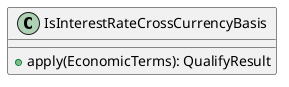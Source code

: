 @startuml

    class IsInterestRateCrossCurrencyBasis [[IsInterestRateCrossCurrencyBasis.html]] {
        +apply(EconomicTerms): QualifyResult
    }

@enduml
